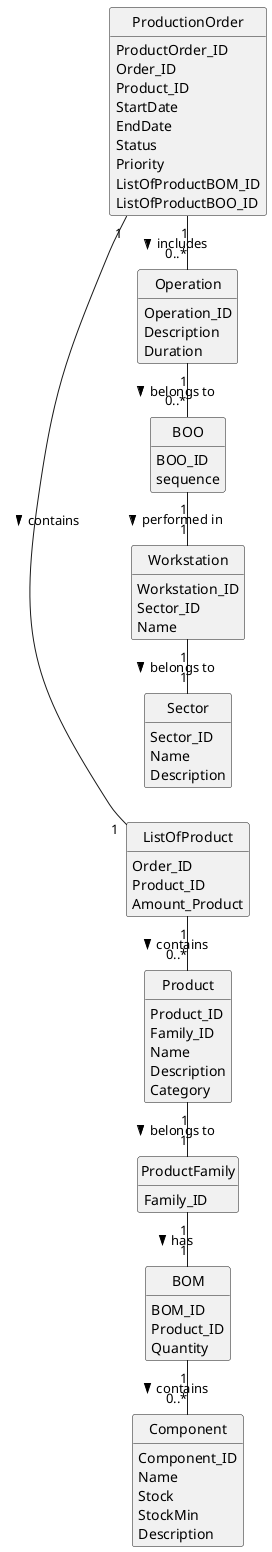 @startuml
skinparam monochrome true
skinparam packageStyle rectangle
skinparam shadowing false
skinparam classAttributeIconSize 0
hide circle
hide methods
left to right direction

class ProductionOrder {
    ProductOrder_ID
    Order_ID
    Product_ID
    StartDate
    EndDate
    Status
    Priority
    ListOfProductBOM_ID
    ListOfProductBOO_ID
}

class ListOfProduct {
    Order_ID
    Product_ID
    Amount_Product
}

class Product {
    Product_ID
    Family_ID
    Name
    Description
    Category
}

class ProductFamily {
    Family_ID
}

class BOM {
    BOM_ID
    Product_ID
    Quantity
}

class Component {
    Component_ID
    Name
    Stock
    StockMin
    Description
}

class Operation {
    Operation_ID
    Description
    Duration
}

class Workstation {
    Workstation_ID
    Sector_ID
    Name
}

class Sector {
    Sector_ID
    Name
    Description
}

class BOO {
    BOO_ID
    sequence
}

ProductionOrder "1" - "1" ListOfProduct : contains >
ListOfProduct "1" - "0..*" Product : contains >
Product "1" - "1" ProductFamily : belongs to >
ProductFamily "1" - "1" BOM : has >
BOM "1" - "0..*" Component : contains >
ProductionOrder "1" - "0..*" Operation : includes >
BOO "1" - "1" Workstation : performed in >
Workstation "1" - "1" Sector : belongs to >
Operation "1" - "0..*" BOO : belongs to >

@enduml
